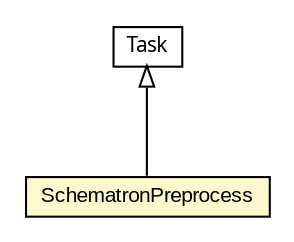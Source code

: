 #!/usr/local/bin/dot
#
# Class diagram 
# Generated by UMLGraph version 5.1 (http://www.umlgraph.org/)
#

digraph G {
	edge [fontname="arial",fontsize=10,labelfontname="arial",labelfontsize=10];
	node [fontname="arial",fontsize=10,shape=plaintext];
	nodesep=0.25;
	ranksep=0.5;
	// com.helger.schematron.ant.SchematronPreprocess
	c24217 [label=<<table title="com.helger.schematron.ant.SchematronPreprocess" border="0" cellborder="1" cellspacing="0" cellpadding="2" port="p" bgcolor="lemonChiffon" href="./SchematronPreprocess.html">
		<tr><td><table border="0" cellspacing="0" cellpadding="1">
<tr><td align="center" balign="center"> SchematronPreprocess </td></tr>
		</table></td></tr>
		</table>>, fontname="arial", fontcolor="black", fontsize=10.0];
	//com.helger.schematron.ant.SchematronPreprocess extends org.apache.tools.ant.Task
	c24220:p -> c24217:p [dir=back,arrowtail=empty];
	// org.apache.tools.ant.Task
	c24220 [label=<<table title="org.apache.tools.ant.Task" border="0" cellborder="1" cellspacing="0" cellpadding="2" port="p">
		<tr><td><table border="0" cellspacing="0" cellpadding="1">
<tr><td align="center" balign="center"><font face="ariali"> Task </font></td></tr>
		</table></td></tr>
		</table>>, fontname="arial", fontcolor="black", fontsize=10.0];
}


